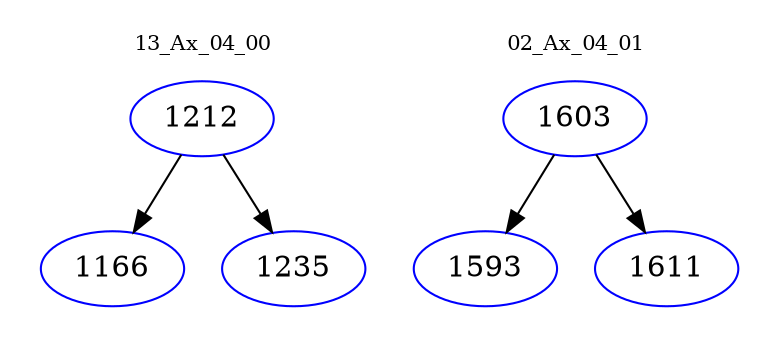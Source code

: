 digraph{
subgraph cluster_0 {
color = white
label = "13_Ax_04_00";
fontsize=10;
T0_1212 [label="1212", color="blue"]
T0_1212 -> T0_1166 [color="black"]
T0_1166 [label="1166", color="blue"]
T0_1212 -> T0_1235 [color="black"]
T0_1235 [label="1235", color="blue"]
}
subgraph cluster_1 {
color = white
label = "02_Ax_04_01";
fontsize=10;
T1_1603 [label="1603", color="blue"]
T1_1603 -> T1_1593 [color="black"]
T1_1593 [label="1593", color="blue"]
T1_1603 -> T1_1611 [color="black"]
T1_1611 [label="1611", color="blue"]
}
}
